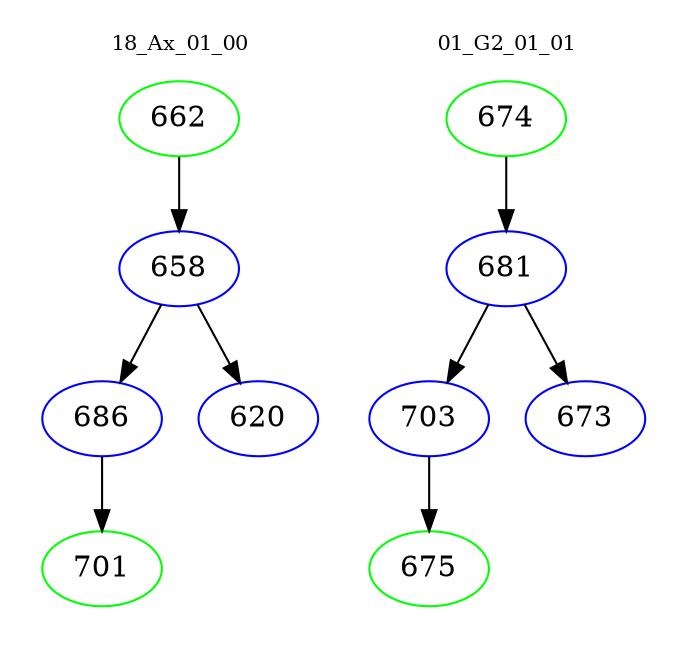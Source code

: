 digraph{
subgraph cluster_0 {
color = white
label = "18_Ax_01_00";
fontsize=10;
T0_662 [label="662", color="green"]
T0_662 -> T0_658 [color="black"]
T0_658 [label="658", color="blue"]
T0_658 -> T0_686 [color="black"]
T0_686 [label="686", color="blue"]
T0_686 -> T0_701 [color="black"]
T0_701 [label="701", color="green"]
T0_658 -> T0_620 [color="black"]
T0_620 [label="620", color="blue"]
}
subgraph cluster_1 {
color = white
label = "01_G2_01_01";
fontsize=10;
T1_674 [label="674", color="green"]
T1_674 -> T1_681 [color="black"]
T1_681 [label="681", color="blue"]
T1_681 -> T1_703 [color="black"]
T1_703 [label="703", color="blue"]
T1_703 -> T1_675 [color="black"]
T1_675 [label="675", color="green"]
T1_681 -> T1_673 [color="black"]
T1_673 [label="673", color="blue"]
}
}
